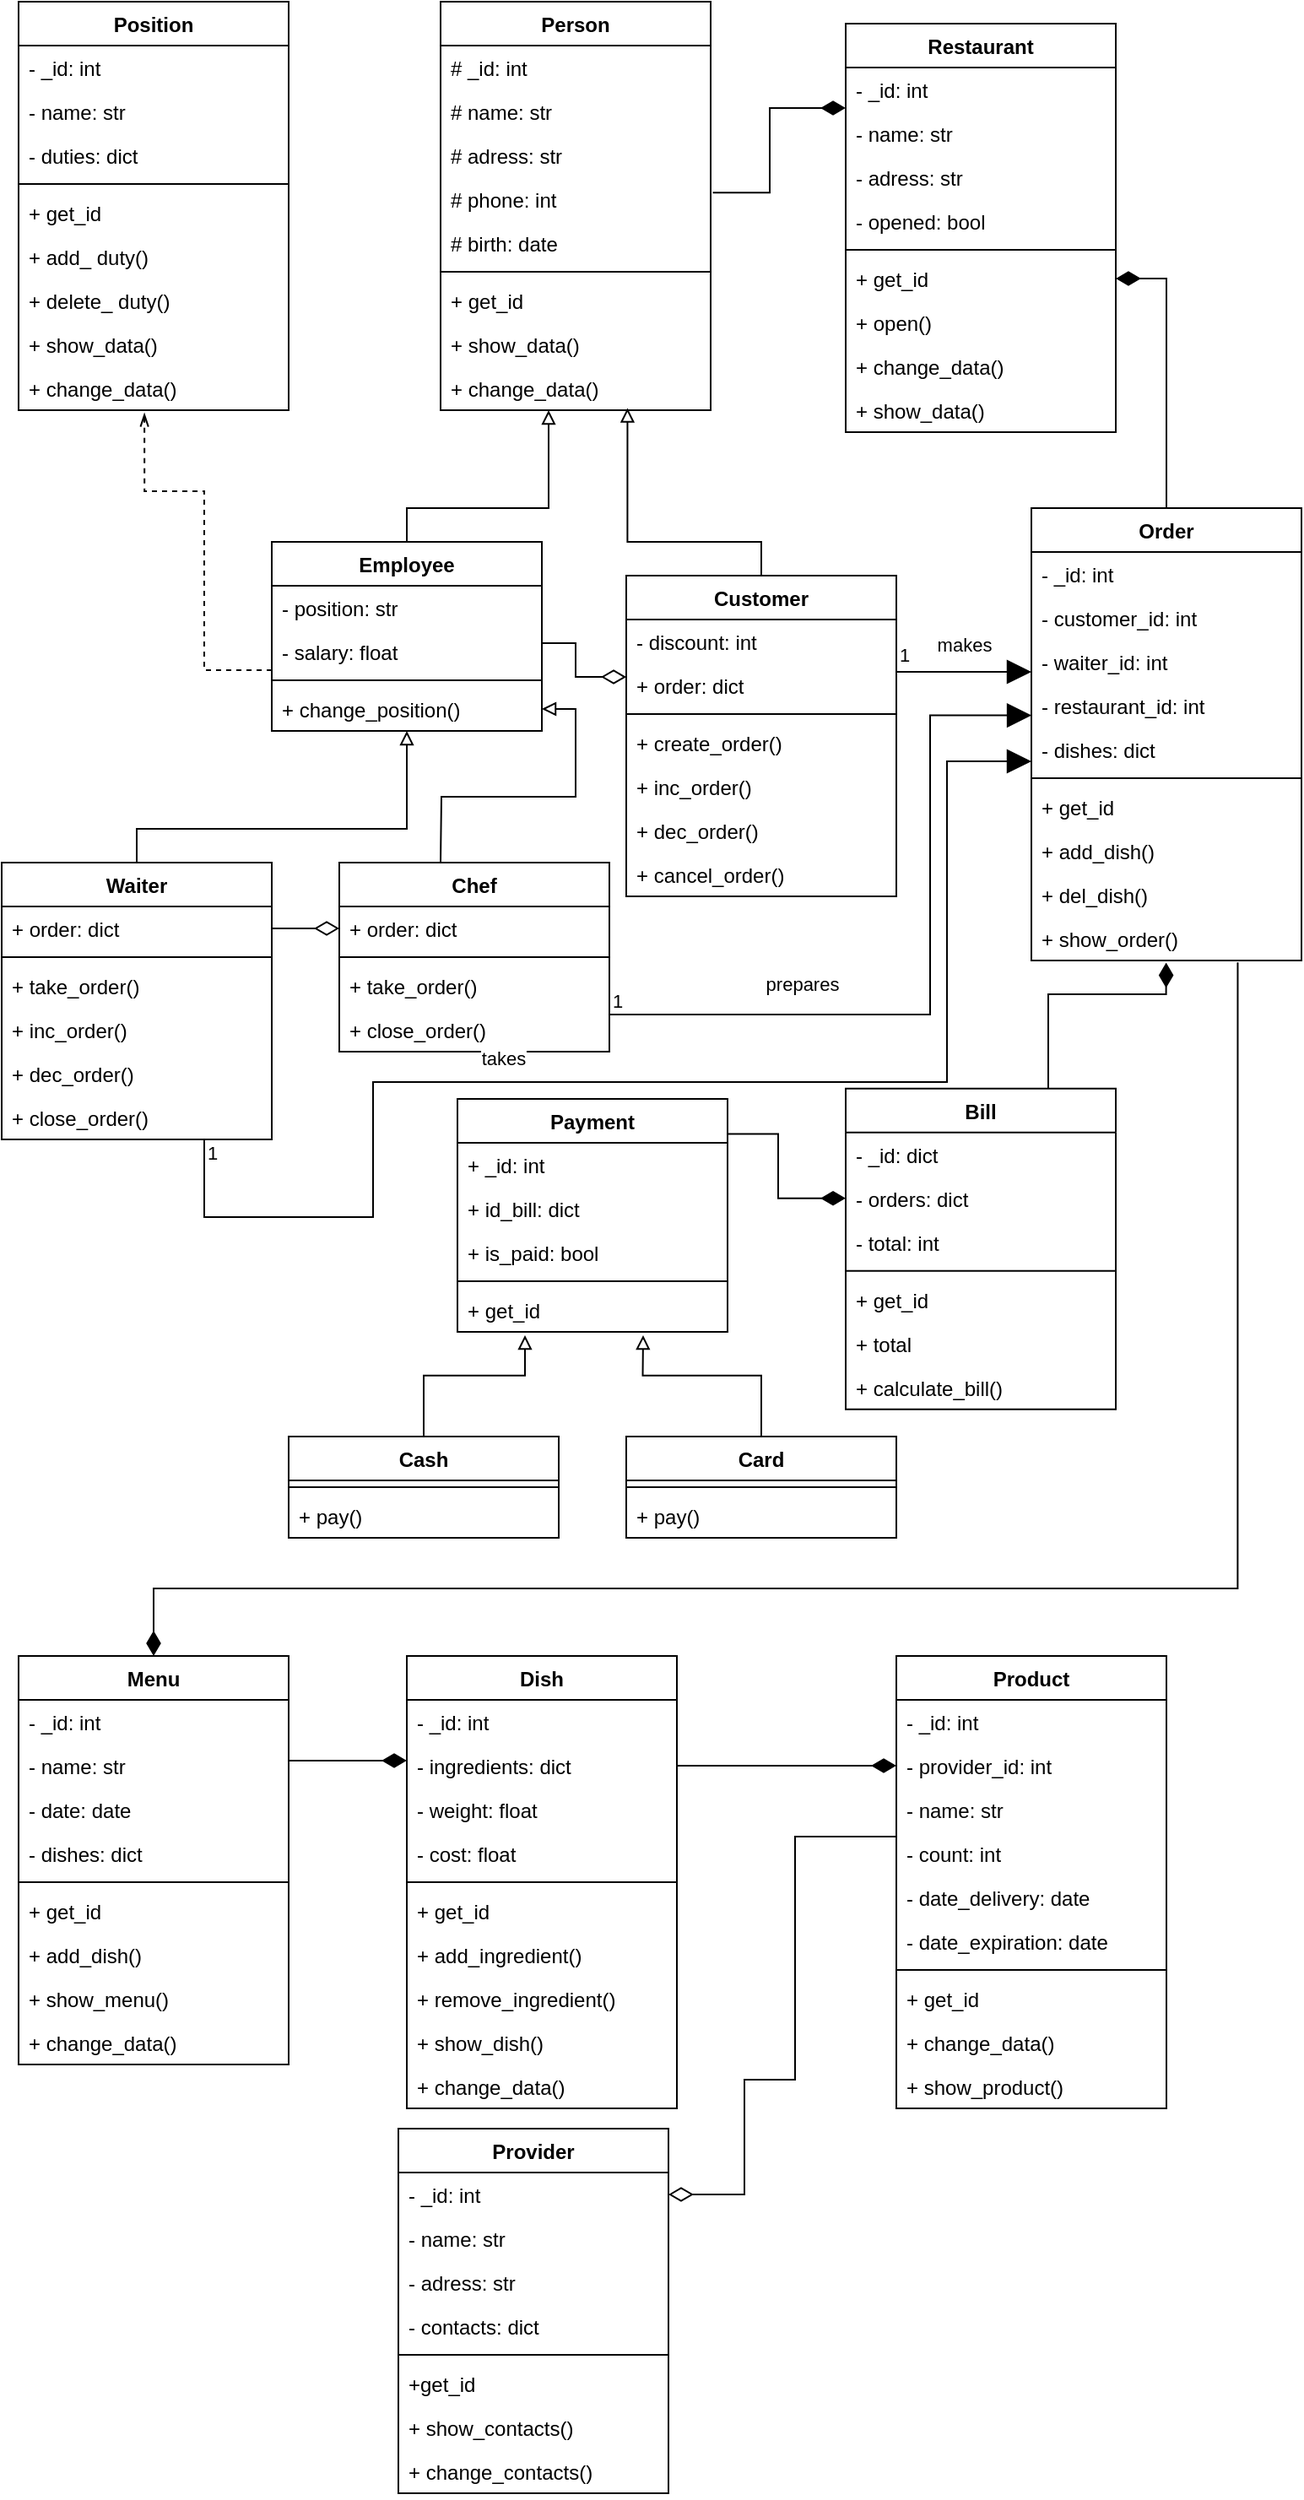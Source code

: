 <mxfile version="17.4.6" type="device" pages="2"><diagram id="21roA0JXLS1HKysa-puh" name="Page-1"><mxGraphModel dx="1318" dy="1843" grid="1" gridSize="10" guides="1" tooltips="1" connect="1" arrows="1" fold="1" page="1" pageScale="1" pageWidth="850" pageHeight="1100" background="#ffffff" math="0" shadow="0"><root><mxCell id="0"/><mxCell id="1" parent="0"/><mxCell id="3Br9k9LpxQdL3Ay3yxNa-1" style="edgeStyle=orthogonalEdgeStyle;rounded=0;orthogonalLoop=1;jettySize=auto;html=1;endArrow=block;endFill=0;" parent="1" source="3_SsRn9vv1ifuqvIMECD-1" target="nabG8yKJTcAto-0e6_cT-1" edge="1"><mxGeometry relative="1" as="geometry"><mxPoint x="350" y="220" as="targetPoint"/><Array as="points"><mxPoint x="270" y="230"/><mxPoint x="354" y="230"/></Array></mxGeometry></mxCell><mxCell id="dwgADDqfBIbPEPupyho7-27" value="" style="edgeStyle=orthogonalEdgeStyle;rounded=0;orthogonalLoop=1;jettySize=auto;html=1;dashed=1;endArrow=openThin;endFill=0;entryX=0.466;entryY=1.066;entryDx=0;entryDy=0;entryPerimeter=0;" parent="1" source="3_SsRn9vv1ifuqvIMECD-1" target="nabG8yKJTcAto-0e6_cT-8" edge="1"><mxGeometry relative="1" as="geometry"><mxPoint x="140" y="240" as="targetPoint"/><Array as="points"><mxPoint x="150" y="326"/><mxPoint x="150" y="220"/><mxPoint x="115" y="220"/></Array></mxGeometry></mxCell><mxCell id="3_SsRn9vv1ifuqvIMECD-1" value="Employee" style="swimlane;fontStyle=1;align=center;verticalAlign=top;childLayout=stackLayout;horizontal=1;startSize=26;horizontalStack=0;resizeParent=1;resizeParentMax=0;resizeLast=0;collapsible=1;marginBottom=0;" parent="1" vertex="1"><mxGeometry x="190" y="250" width="160" height="112" as="geometry"/></mxCell><mxCell id="3_SsRn9vv1ifuqvIMECD-75" value="- position: str&#xa;" style="text;strokeColor=none;fillColor=none;align=left;verticalAlign=top;spacingLeft=4;spacingRight=4;overflow=hidden;rotatable=0;points=[[0,0.5],[1,0.5]];portConstraint=eastwest;" parent="3_SsRn9vv1ifuqvIMECD-1" vertex="1"><mxGeometry y="26" width="160" height="26" as="geometry"/></mxCell><mxCell id="3_SsRn9vv1ifuqvIMECD-8" value="- salary: float&#xa;" style="text;strokeColor=none;fillColor=none;align=left;verticalAlign=top;spacingLeft=4;spacingRight=4;overflow=hidden;rotatable=0;points=[[0,0.5],[1,0.5]];portConstraint=eastwest;" parent="3_SsRn9vv1ifuqvIMECD-1" vertex="1"><mxGeometry y="52" width="160" height="26" as="geometry"/></mxCell><mxCell id="3_SsRn9vv1ifuqvIMECD-3" value="" style="line;strokeWidth=1;fillColor=none;align=left;verticalAlign=middle;spacingTop=-1;spacingLeft=3;spacingRight=3;rotatable=0;labelPosition=right;points=[];portConstraint=eastwest;" parent="3_SsRn9vv1ifuqvIMECD-1" vertex="1"><mxGeometry y="78" width="160" height="8" as="geometry"/></mxCell><mxCell id="3Br9k9LpxQdL3Ay3yxNa-16" value="+ change_position()" style="text;strokeColor=none;fillColor=none;align=left;verticalAlign=top;spacingLeft=4;spacingRight=4;overflow=hidden;rotatable=0;points=[[0,0.5],[1,0.5]];portConstraint=eastwest;" parent="3_SsRn9vv1ifuqvIMECD-1" vertex="1"><mxGeometry y="86" width="160" height="26" as="geometry"/></mxCell><mxCell id="3Br9k9LpxQdL3Ay3yxNa-2" style="edgeStyle=orthogonalEdgeStyle;rounded=0;orthogonalLoop=1;jettySize=auto;html=1;endArrow=block;endFill=0;entryX=0.692;entryY=0.953;entryDx=0;entryDy=0;entryPerimeter=0;" parent="1" source="3_SsRn9vv1ifuqvIMECD-9" target="nabG8yKJTcAto-0e6_cT-1" edge="1"><mxGeometry relative="1" as="geometry"><mxPoint x="400" y="220" as="targetPoint"/><Array as="points"><mxPoint x="480" y="250"/><mxPoint x="401" y="250"/></Array></mxGeometry></mxCell><mxCell id="3_SsRn9vv1ifuqvIMECD-9" value="Customer" style="swimlane;fontStyle=1;align=center;verticalAlign=top;childLayout=stackLayout;horizontal=1;startSize=26;horizontalStack=0;resizeParent=1;resizeParentMax=0;resizeLast=0;collapsible=1;marginBottom=0;" parent="1" vertex="1"><mxGeometry x="400" y="270" width="160" height="190" as="geometry"/></mxCell><mxCell id="3_SsRn9vv1ifuqvIMECD-14" value="- discount: int" style="text;strokeColor=none;fillColor=none;align=left;verticalAlign=top;spacingLeft=4;spacingRight=4;overflow=hidden;rotatable=0;points=[[0,0.5],[1,0.5]];portConstraint=eastwest;" parent="3_SsRn9vv1ifuqvIMECD-9" vertex="1"><mxGeometry y="26" width="160" height="26" as="geometry"/></mxCell><mxCell id="3Br9k9LpxQdL3Ay3yxNa-5" value="+ order: dict" style="text;strokeColor=none;fillColor=none;align=left;verticalAlign=top;spacingLeft=4;spacingRight=4;overflow=hidden;rotatable=0;points=[[0,0.5],[1,0.5]];portConstraint=eastwest;" parent="3_SsRn9vv1ifuqvIMECD-9" vertex="1"><mxGeometry y="52" width="160" height="26" as="geometry"/></mxCell><mxCell id="3_SsRn9vv1ifuqvIMECD-11" value="" style="line;strokeWidth=1;fillColor=none;align=left;verticalAlign=middle;spacingTop=-1;spacingLeft=3;spacingRight=3;rotatable=0;labelPosition=right;points=[];portConstraint=eastwest;" parent="3_SsRn9vv1ifuqvIMECD-9" vertex="1"><mxGeometry y="78" width="160" height="8" as="geometry"/></mxCell><mxCell id="3_SsRn9vv1ifuqvIMECD-12" value="+ create_order()" style="text;strokeColor=none;fillColor=none;align=left;verticalAlign=top;spacingLeft=4;spacingRight=4;overflow=hidden;rotatable=0;points=[[0,0.5],[1,0.5]];portConstraint=eastwest;" parent="3_SsRn9vv1ifuqvIMECD-9" vertex="1"><mxGeometry y="86" width="160" height="26" as="geometry"/></mxCell><mxCell id="dwgADDqfBIbPEPupyho7-42" value="+ inc_order()" style="text;strokeColor=none;fillColor=none;align=left;verticalAlign=top;spacingLeft=4;spacingRight=4;overflow=hidden;rotatable=0;points=[[0,0.5],[1,0.5]];portConstraint=eastwest;" parent="3_SsRn9vv1ifuqvIMECD-9" vertex="1"><mxGeometry y="112" width="160" height="26" as="geometry"/></mxCell><mxCell id="nabG8yKJTcAto-0e6_cT-2" value="+ dec_order()" style="text;strokeColor=none;fillColor=none;align=left;verticalAlign=top;spacingLeft=4;spacingRight=4;overflow=hidden;rotatable=0;points=[[0,0.5],[1,0.5]];portConstraint=eastwest;" vertex="1" parent="3_SsRn9vv1ifuqvIMECD-9"><mxGeometry y="138" width="160" height="26" as="geometry"/></mxCell><mxCell id="dwgADDqfBIbPEPupyho7-43" value="+ cancel_order()" style="text;strokeColor=none;fillColor=none;align=left;verticalAlign=top;spacingLeft=4;spacingRight=4;overflow=hidden;rotatable=0;points=[[0,0.5],[1,0.5]];portConstraint=eastwest;" parent="3_SsRn9vv1ifuqvIMECD-9" vertex="1"><mxGeometry y="164" width="160" height="26" as="geometry"/></mxCell><mxCell id="dwgADDqfBIbPEPupyho7-26" value="" style="edgeStyle=orthogonalEdgeStyle;rounded=0;orthogonalLoop=1;jettySize=auto;html=1;endArrow=diamondThin;endFill=1;endSize=12;startSize=12;" parent="1" source="3_SsRn9vv1ifuqvIMECD-20" target="dwgADDqfBIbPEPupyho7-24" edge="1"><mxGeometry relative="1" as="geometry"/></mxCell><mxCell id="3_SsRn9vv1ifuqvIMECD-20" value="Order" style="swimlane;fontStyle=1;align=center;verticalAlign=top;childLayout=stackLayout;horizontal=1;startSize=26;horizontalStack=0;resizeParent=1;resizeParentMax=0;resizeLast=0;collapsible=1;marginBottom=0;" parent="1" vertex="1"><mxGeometry x="640" y="230" width="160" height="268" as="geometry"/></mxCell><mxCell id="3_SsRn9vv1ifuqvIMECD-21" value="- _id: int" style="text;strokeColor=none;fillColor=none;align=left;verticalAlign=top;spacingLeft=4;spacingRight=4;overflow=hidden;rotatable=0;points=[[0,0.5],[1,0.5]];portConstraint=eastwest;" parent="3_SsRn9vv1ifuqvIMECD-20" vertex="1"><mxGeometry y="26" width="160" height="26" as="geometry"/></mxCell><mxCell id="3_SsRn9vv1ifuqvIMECD-25" value="- customer_id: int" style="text;strokeColor=none;fillColor=none;align=left;verticalAlign=top;spacingLeft=4;spacingRight=4;overflow=hidden;rotatable=0;points=[[0,0.5],[1,0.5]];portConstraint=eastwest;" parent="3_SsRn9vv1ifuqvIMECD-20" vertex="1"><mxGeometry y="52" width="160" height="26" as="geometry"/></mxCell><mxCell id="3Br9k9LpxQdL3Ay3yxNa-14" value="- waiter_id: int" style="text;strokeColor=none;fillColor=none;align=left;verticalAlign=top;spacingLeft=4;spacingRight=4;overflow=hidden;rotatable=0;points=[[0,0.5],[1,0.5]];portConstraint=eastwest;" parent="3_SsRn9vv1ifuqvIMECD-20" vertex="1"><mxGeometry y="78" width="160" height="26" as="geometry"/></mxCell><mxCell id="dwgADDqfBIbPEPupyho7-16" value="- restaurant_id: int" style="text;strokeColor=none;fillColor=none;align=left;verticalAlign=top;spacingLeft=4;spacingRight=4;overflow=hidden;rotatable=0;points=[[0,0.5],[1,0.5]];portConstraint=eastwest;" parent="3_SsRn9vv1ifuqvIMECD-20" vertex="1"><mxGeometry y="104" width="160" height="26" as="geometry"/></mxCell><mxCell id="3_SsRn9vv1ifuqvIMECD-24" value="- dishes: dict" style="text;strokeColor=none;fillColor=none;align=left;verticalAlign=top;spacingLeft=4;spacingRight=4;overflow=hidden;rotatable=0;points=[[0,0.5],[1,0.5]];portConstraint=eastwest;" parent="3_SsRn9vv1ifuqvIMECD-20" vertex="1"><mxGeometry y="130" width="160" height="26" as="geometry"/></mxCell><mxCell id="3_SsRn9vv1ifuqvIMECD-22" value="" style="line;strokeWidth=1;fillColor=none;align=left;verticalAlign=middle;spacingTop=-1;spacingLeft=3;spacingRight=3;rotatable=0;labelPosition=right;points=[];portConstraint=eastwest;" parent="3_SsRn9vv1ifuqvIMECD-20" vertex="1"><mxGeometry y="156" width="160" height="8" as="geometry"/></mxCell><mxCell id="3_SsRn9vv1ifuqvIMECD-27" value="+ get_id" style="text;strokeColor=none;fillColor=none;align=left;verticalAlign=top;spacingLeft=4;spacingRight=4;overflow=hidden;rotatable=0;points=[[0,0.5],[1,0.5]];portConstraint=eastwest;" parent="3_SsRn9vv1ifuqvIMECD-20" vertex="1"><mxGeometry y="164" width="160" height="26" as="geometry"/></mxCell><mxCell id="0YGjkKDF4V2P6LuZlp_L-1" value="+ add_dish()" style="text;strokeColor=none;fillColor=none;align=left;verticalAlign=top;spacingLeft=4;spacingRight=4;overflow=hidden;rotatable=0;points=[[0,0.5],[1,0.5]];portConstraint=eastwest;" parent="3_SsRn9vv1ifuqvIMECD-20" vertex="1"><mxGeometry y="190" width="160" height="26" as="geometry"/></mxCell><mxCell id="dwgADDqfBIbPEPupyho7-44" value="+ del_dish()" style="text;strokeColor=none;fillColor=none;align=left;verticalAlign=top;spacingLeft=4;spacingRight=4;overflow=hidden;rotatable=0;points=[[0,0.5],[1,0.5]];portConstraint=eastwest;" parent="3_SsRn9vv1ifuqvIMECD-20" vertex="1"><mxGeometry y="216" width="160" height="26" as="geometry"/></mxCell><mxCell id="EmTpdgbiLDQ3leqPw1cY-9" value="+ show_order()" style="text;strokeColor=none;fillColor=none;align=left;verticalAlign=top;spacingLeft=4;spacingRight=4;overflow=hidden;rotatable=0;points=[[0,0.5],[1,0.5]];portConstraint=eastwest;" parent="3_SsRn9vv1ifuqvIMECD-20" vertex="1"><mxGeometry y="242" width="160" height="26" as="geometry"/></mxCell><mxCell id="3_SsRn9vv1ifuqvIMECD-28" value="Product" style="swimlane;fontStyle=1;align=center;verticalAlign=top;childLayout=stackLayout;horizontal=1;startSize=26;horizontalStack=0;resizeParent=1;resizeParentMax=0;resizeLast=0;collapsible=1;marginBottom=0;" parent="1" vertex="1"><mxGeometry x="560" y="910" width="160" height="268" as="geometry"/></mxCell><mxCell id="3_SsRn9vv1ifuqvIMECD-29" value="- _id: int" style="text;strokeColor=none;fillColor=none;align=left;verticalAlign=top;spacingLeft=4;spacingRight=4;overflow=hidden;rotatable=0;points=[[0,0.5],[1,0.5]];portConstraint=eastwest;" parent="3_SsRn9vv1ifuqvIMECD-28" vertex="1"><mxGeometry y="26" width="160" height="26" as="geometry"/></mxCell><mxCell id="3_SsRn9vv1ifuqvIMECD-35" value="- provider_id: int" style="text;strokeColor=none;fillColor=none;align=left;verticalAlign=top;spacingLeft=4;spacingRight=4;overflow=hidden;rotatable=0;points=[[0,0.5],[1,0.5]];portConstraint=eastwest;" parent="3_SsRn9vv1ifuqvIMECD-28" vertex="1"><mxGeometry y="52" width="160" height="26" as="geometry"/></mxCell><mxCell id="3_SsRn9vv1ifuqvIMECD-32" value="- name: str" style="text;strokeColor=none;fillColor=none;align=left;verticalAlign=top;spacingLeft=4;spacingRight=4;overflow=hidden;rotatable=0;points=[[0,0.5],[1,0.5]];portConstraint=eastwest;" parent="3_SsRn9vv1ifuqvIMECD-28" vertex="1"><mxGeometry y="78" width="160" height="26" as="geometry"/></mxCell><mxCell id="3_SsRn9vv1ifuqvIMECD-49" value="- count: int" style="text;strokeColor=none;fillColor=none;align=left;verticalAlign=top;spacingLeft=4;spacingRight=4;overflow=hidden;rotatable=0;points=[[0,0.5],[1,0.5]];portConstraint=eastwest;" parent="3_SsRn9vv1ifuqvIMECD-28" vertex="1"><mxGeometry y="104" width="160" height="26" as="geometry"/></mxCell><mxCell id="3_SsRn9vv1ifuqvIMECD-50" value="- date_delivery: date" style="text;strokeColor=none;fillColor=none;align=left;verticalAlign=top;spacingLeft=4;spacingRight=4;overflow=hidden;rotatable=0;points=[[0,0.5],[1,0.5]];portConstraint=eastwest;" parent="3_SsRn9vv1ifuqvIMECD-28" vertex="1"><mxGeometry y="130" width="160" height="26" as="geometry"/></mxCell><mxCell id="3_SsRn9vv1ifuqvIMECD-33" value="- date_expiration: date" style="text;strokeColor=none;fillColor=none;align=left;verticalAlign=top;spacingLeft=4;spacingRight=4;overflow=hidden;rotatable=0;points=[[0,0.5],[1,0.5]];portConstraint=eastwest;" parent="3_SsRn9vv1ifuqvIMECD-28" vertex="1"><mxGeometry y="156" width="160" height="26" as="geometry"/></mxCell><mxCell id="3_SsRn9vv1ifuqvIMECD-30" value="" style="line;strokeWidth=1;fillColor=none;align=left;verticalAlign=middle;spacingTop=-1;spacingLeft=3;spacingRight=3;rotatable=0;labelPosition=right;points=[];portConstraint=eastwest;" parent="3_SsRn9vv1ifuqvIMECD-28" vertex="1"><mxGeometry y="182" width="160" height="8" as="geometry"/></mxCell><mxCell id="3_SsRn9vv1ifuqvIMECD-31" value="+ get_id" style="text;strokeColor=none;fillColor=none;align=left;verticalAlign=top;spacingLeft=4;spacingRight=4;overflow=hidden;rotatable=0;points=[[0,0.5],[1,0.5]];portConstraint=eastwest;" parent="3_SsRn9vv1ifuqvIMECD-28" vertex="1"><mxGeometry y="190" width="160" height="26" as="geometry"/></mxCell><mxCell id="EmTpdgbiLDQ3leqPw1cY-8" value="+ change_data()" style="text;strokeColor=none;fillColor=none;align=left;verticalAlign=top;spacingLeft=4;spacingRight=4;overflow=hidden;rotatable=0;points=[[0,0.5],[1,0.5]];portConstraint=eastwest;" parent="3_SsRn9vv1ifuqvIMECD-28" vertex="1"><mxGeometry y="216" width="160" height="26" as="geometry"/></mxCell><mxCell id="nabG8yKJTcAto-0e6_cT-20" value="+ show_product()" style="text;strokeColor=none;fillColor=none;align=left;verticalAlign=top;spacingLeft=4;spacingRight=4;overflow=hidden;rotatable=0;points=[[0,0.5],[1,0.5]];portConstraint=eastwest;" vertex="1" parent="3_SsRn9vv1ifuqvIMECD-28"><mxGeometry y="242" width="160" height="26" as="geometry"/></mxCell><mxCell id="3_SsRn9vv1ifuqvIMECD-36" value="Provider" style="swimlane;fontStyle=1;align=center;verticalAlign=top;childLayout=stackLayout;horizontal=1;startSize=26;horizontalStack=0;resizeParent=1;resizeParentMax=0;resizeLast=0;collapsible=1;marginBottom=0;" parent="1" vertex="1"><mxGeometry x="265" y="1190" width="160" height="216" as="geometry"/></mxCell><mxCell id="3_SsRn9vv1ifuqvIMECD-37" value="- _id: int" style="text;strokeColor=none;fillColor=none;align=left;verticalAlign=top;spacingLeft=4;spacingRight=4;overflow=hidden;rotatable=0;points=[[0,0.5],[1,0.5]];portConstraint=eastwest;" parent="3_SsRn9vv1ifuqvIMECD-36" vertex="1"><mxGeometry y="26" width="160" height="26" as="geometry"/></mxCell><mxCell id="3_SsRn9vv1ifuqvIMECD-40" value="- name: str" style="text;strokeColor=none;fillColor=none;align=left;verticalAlign=top;spacingLeft=4;spacingRight=4;overflow=hidden;rotatable=0;points=[[0,0.5],[1,0.5]];portConstraint=eastwest;" parent="3_SsRn9vv1ifuqvIMECD-36" vertex="1"><mxGeometry y="52" width="160" height="26" as="geometry"/></mxCell><mxCell id="3_SsRn9vv1ifuqvIMECD-41" value="- adress: str" style="text;strokeColor=none;fillColor=none;align=left;verticalAlign=top;spacingLeft=4;spacingRight=4;overflow=hidden;rotatable=0;points=[[0,0.5],[1,0.5]];portConstraint=eastwest;" parent="3_SsRn9vv1ifuqvIMECD-36" vertex="1"><mxGeometry y="78" width="160" height="26" as="geometry"/></mxCell><mxCell id="3_SsRn9vv1ifuqvIMECD-42" value="- contacts: dict" style="text;strokeColor=none;fillColor=none;align=left;verticalAlign=top;spacingLeft=4;spacingRight=4;overflow=hidden;rotatable=0;points=[[0,0.5],[1,0.5]];portConstraint=eastwest;" parent="3_SsRn9vv1ifuqvIMECD-36" vertex="1"><mxGeometry y="104" width="160" height="26" as="geometry"/></mxCell><mxCell id="3_SsRn9vv1ifuqvIMECD-38" value="" style="line;strokeWidth=1;fillColor=none;align=left;verticalAlign=middle;spacingTop=-1;spacingLeft=3;spacingRight=3;rotatable=0;labelPosition=right;points=[];portConstraint=eastwest;" parent="3_SsRn9vv1ifuqvIMECD-36" vertex="1"><mxGeometry y="130" width="160" height="8" as="geometry"/></mxCell><mxCell id="3_SsRn9vv1ifuqvIMECD-39" value="+get_id" style="text;strokeColor=none;fillColor=none;align=left;verticalAlign=top;spacingLeft=4;spacingRight=4;overflow=hidden;rotatable=0;points=[[0,0.5],[1,0.5]];portConstraint=eastwest;" parent="3_SsRn9vv1ifuqvIMECD-36" vertex="1"><mxGeometry y="138" width="160" height="26" as="geometry"/></mxCell><mxCell id="EmTpdgbiLDQ3leqPw1cY-4" value="+ show_contacts()" style="text;strokeColor=none;fillColor=none;align=left;verticalAlign=top;spacingLeft=4;spacingRight=4;overflow=hidden;rotatable=0;points=[[0,0.5],[1,0.5]];portConstraint=eastwest;" parent="3_SsRn9vv1ifuqvIMECD-36" vertex="1"><mxGeometry y="164" width="160" height="26" as="geometry"/></mxCell><mxCell id="nabG8yKJTcAto-0e6_cT-21" value="+ change_contacts()" style="text;strokeColor=none;fillColor=none;align=left;verticalAlign=top;spacingLeft=4;spacingRight=4;overflow=hidden;rotatable=0;points=[[0,0.5],[1,0.5]];portConstraint=eastwest;" vertex="1" parent="3_SsRn9vv1ifuqvIMECD-36"><mxGeometry y="190" width="160" height="26" as="geometry"/></mxCell><mxCell id="dwgADDqfBIbPEPupyho7-6" style="edgeStyle=orthogonalEdgeStyle;rounded=0;orthogonalLoop=1;jettySize=auto;html=1;endArrow=none;endFill=0;exitX=1;exitY=0.5;exitDx=0;exitDy=0;startArrow=diamondThin;startFill=0;startSize=12;" parent="1" source="3_SsRn9vv1ifuqvIMECD-37" edge="1"><mxGeometry relative="1" as="geometry"><mxPoint x="560" y="1017" as="targetPoint"/><Array as="points"><mxPoint x="470" y="1229"/><mxPoint x="470" y="1161"/><mxPoint x="500" y="1161"/><mxPoint x="500" y="1017"/></Array></mxGeometry></mxCell><mxCell id="3_SsRn9vv1ifuqvIMECD-43" value="Dish" style="swimlane;fontStyle=1;align=center;verticalAlign=top;childLayout=stackLayout;horizontal=1;startSize=26;horizontalStack=0;resizeParent=1;resizeParentMax=0;resizeLast=0;collapsible=1;marginBottom=0;" parent="1" vertex="1"><mxGeometry x="270" y="910" width="160" height="268" as="geometry"/></mxCell><mxCell id="3_SsRn9vv1ifuqvIMECD-44" value="- _id: int" style="text;strokeColor=none;fillColor=none;align=left;verticalAlign=top;spacingLeft=4;spacingRight=4;overflow=hidden;rotatable=0;points=[[0,0.5],[1,0.5]];portConstraint=eastwest;" parent="3_SsRn9vv1ifuqvIMECD-43" vertex="1"><mxGeometry y="26" width="160" height="26" as="geometry"/></mxCell><mxCell id="3_SsRn9vv1ifuqvIMECD-52" value="- ingredients: dict" style="text;strokeColor=none;fillColor=none;align=left;verticalAlign=top;spacingLeft=4;spacingRight=4;overflow=hidden;rotatable=0;points=[[0,0.5],[1,0.5]];portConstraint=eastwest;" parent="3_SsRn9vv1ifuqvIMECD-43" vertex="1"><mxGeometry y="52" width="160" height="26" as="geometry"/></mxCell><mxCell id="_E2qz5aRbdSj6uq8Vl8w-4" value="- weight: float" style="text;strokeColor=none;fillColor=none;align=left;verticalAlign=top;spacingLeft=4;spacingRight=4;overflow=hidden;rotatable=0;points=[[0,0.5],[1,0.5]];portConstraint=eastwest;" parent="3_SsRn9vv1ifuqvIMECD-43" vertex="1"><mxGeometry y="78" width="160" height="26" as="geometry"/></mxCell><mxCell id="3_SsRn9vv1ifuqvIMECD-53" value="- cost: float" style="text;strokeColor=none;fillColor=none;align=left;verticalAlign=top;spacingLeft=4;spacingRight=4;overflow=hidden;rotatable=0;points=[[0,0.5],[1,0.5]];portConstraint=eastwest;" parent="3_SsRn9vv1ifuqvIMECD-43" vertex="1"><mxGeometry y="104" width="160" height="26" as="geometry"/></mxCell><mxCell id="3_SsRn9vv1ifuqvIMECD-45" value="" style="line;strokeWidth=1;fillColor=none;align=left;verticalAlign=middle;spacingTop=-1;spacingLeft=3;spacingRight=3;rotatable=0;labelPosition=right;points=[];portConstraint=eastwest;" parent="3_SsRn9vv1ifuqvIMECD-43" vertex="1"><mxGeometry y="130" width="160" height="8" as="geometry"/></mxCell><mxCell id="3_SsRn9vv1ifuqvIMECD-46" value="+ get_id" style="text;strokeColor=none;fillColor=none;align=left;verticalAlign=top;spacingLeft=4;spacingRight=4;overflow=hidden;rotatable=0;points=[[0,0.5],[1,0.5]];portConstraint=eastwest;" parent="3_SsRn9vv1ifuqvIMECD-43" vertex="1"><mxGeometry y="138" width="160" height="26" as="geometry"/></mxCell><mxCell id="EmTpdgbiLDQ3leqPw1cY-2" value="+ add_ingredient()" style="text;strokeColor=none;fillColor=none;align=left;verticalAlign=top;spacingLeft=4;spacingRight=4;overflow=hidden;rotatable=0;points=[[0,0.5],[1,0.5]];portConstraint=eastwest;" parent="3_SsRn9vv1ifuqvIMECD-43" vertex="1"><mxGeometry y="164" width="160" height="26" as="geometry"/></mxCell><mxCell id="nabG8yKJTcAto-0e6_cT-17" value="+ remove_ingredient()" style="text;strokeColor=none;fillColor=none;align=left;verticalAlign=top;spacingLeft=4;spacingRight=4;overflow=hidden;rotatable=0;points=[[0,0.5],[1,0.5]];portConstraint=eastwest;" vertex="1" parent="3_SsRn9vv1ifuqvIMECD-43"><mxGeometry y="190" width="160" height="26" as="geometry"/></mxCell><mxCell id="nabG8yKJTcAto-0e6_cT-18" value="+ show_dish()" style="text;strokeColor=none;fillColor=none;align=left;verticalAlign=top;spacingLeft=4;spacingRight=4;overflow=hidden;rotatable=0;points=[[0,0.5],[1,0.5]];portConstraint=eastwest;" vertex="1" parent="3_SsRn9vv1ifuqvIMECD-43"><mxGeometry y="216" width="160" height="26" as="geometry"/></mxCell><mxCell id="nabG8yKJTcAto-0e6_cT-19" value="+ change_data()" style="text;strokeColor=none;fillColor=none;align=left;verticalAlign=top;spacingLeft=4;spacingRight=4;overflow=hidden;rotatable=0;points=[[0,0.5],[1,0.5]];portConstraint=eastwest;" vertex="1" parent="3_SsRn9vv1ifuqvIMECD-43"><mxGeometry y="242" width="160" height="26" as="geometry"/></mxCell><mxCell id="3_SsRn9vv1ifuqvIMECD-54" value="Menu" style="swimlane;fontStyle=1;align=center;verticalAlign=top;childLayout=stackLayout;horizontal=1;startSize=26;horizontalStack=0;resizeParent=1;resizeParentMax=0;resizeLast=0;collapsible=1;marginBottom=0;" parent="1" vertex="1"><mxGeometry x="40" y="910" width="160" height="242" as="geometry"/></mxCell><mxCell id="3_SsRn9vv1ifuqvIMECD-55" value="- _id: int" style="text;strokeColor=none;fillColor=none;align=left;verticalAlign=top;spacingLeft=4;spacingRight=4;overflow=hidden;rotatable=0;points=[[0,0.5],[1,0.5]];portConstraint=eastwest;" parent="3_SsRn9vv1ifuqvIMECD-54" vertex="1"><mxGeometry y="26" width="160" height="26" as="geometry"/></mxCell><mxCell id="nabG8yKJTcAto-0e6_cT-14" value="- name: str" style="text;strokeColor=none;fillColor=none;align=left;verticalAlign=top;spacingLeft=4;spacingRight=4;overflow=hidden;rotatable=0;points=[[0,0.5],[1,0.5]];portConstraint=eastwest;" vertex="1" parent="3_SsRn9vv1ifuqvIMECD-54"><mxGeometry y="52" width="160" height="26" as="geometry"/></mxCell><mxCell id="3_SsRn9vv1ifuqvIMECD-58" value="- date: date" style="text;strokeColor=none;fillColor=none;align=left;verticalAlign=top;spacingLeft=4;spacingRight=4;overflow=hidden;rotatable=0;points=[[0,0.5],[1,0.5]];portConstraint=eastwest;" parent="3_SsRn9vv1ifuqvIMECD-54" vertex="1"><mxGeometry y="78" width="160" height="26" as="geometry"/></mxCell><mxCell id="3_SsRn9vv1ifuqvIMECD-59" value="- dishes: dict" style="text;strokeColor=none;fillColor=none;align=left;verticalAlign=top;spacingLeft=4;spacingRight=4;overflow=hidden;rotatable=0;points=[[0,0.5],[1,0.5]];portConstraint=eastwest;" parent="3_SsRn9vv1ifuqvIMECD-54" vertex="1"><mxGeometry y="104" width="160" height="26" as="geometry"/></mxCell><mxCell id="3_SsRn9vv1ifuqvIMECD-56" value="" style="line;strokeWidth=1;fillColor=none;align=left;verticalAlign=middle;spacingTop=-1;spacingLeft=3;spacingRight=3;rotatable=0;labelPosition=right;points=[];portConstraint=eastwest;" parent="3_SsRn9vv1ifuqvIMECD-54" vertex="1"><mxGeometry y="130" width="160" height="8" as="geometry"/></mxCell><mxCell id="3_SsRn9vv1ifuqvIMECD-57" value="+ get_id" style="text;strokeColor=none;fillColor=none;align=left;verticalAlign=top;spacingLeft=4;spacingRight=4;overflow=hidden;rotatable=0;points=[[0,0.5],[1,0.5]];portConstraint=eastwest;" parent="3_SsRn9vv1ifuqvIMECD-54" vertex="1"><mxGeometry y="138" width="160" height="26" as="geometry"/></mxCell><mxCell id="nabG8yKJTcAto-0e6_cT-16" value="+ add_dish()" style="text;strokeColor=none;fillColor=none;align=left;verticalAlign=top;spacingLeft=4;spacingRight=4;overflow=hidden;rotatable=0;points=[[0,0.5],[1,0.5]];portConstraint=eastwest;" vertex="1" parent="3_SsRn9vv1ifuqvIMECD-54"><mxGeometry y="164" width="160" height="26" as="geometry"/></mxCell><mxCell id="EmTpdgbiLDQ3leqPw1cY-3" value="+ show_menu()" style="text;strokeColor=none;fillColor=none;align=left;verticalAlign=top;spacingLeft=4;spacingRight=4;overflow=hidden;rotatable=0;points=[[0,0.5],[1,0.5]];portConstraint=eastwest;" parent="3_SsRn9vv1ifuqvIMECD-54" vertex="1"><mxGeometry y="190" width="160" height="26" as="geometry"/></mxCell><mxCell id="nabG8yKJTcAto-0e6_cT-15" value="+ change_data()" style="text;strokeColor=none;fillColor=none;align=left;verticalAlign=top;spacingLeft=4;spacingRight=4;overflow=hidden;rotatable=0;points=[[0,0.5],[1,0.5]];portConstraint=eastwest;" vertex="1" parent="3_SsRn9vv1ifuqvIMECD-54"><mxGeometry y="216" width="160" height="26" as="geometry"/></mxCell><mxCell id="3_SsRn9vv1ifuqvIMECD-60" value="Position" style="swimlane;fontStyle=1;align=center;verticalAlign=top;childLayout=stackLayout;horizontal=1;startSize=26;horizontalStack=0;resizeParent=1;resizeParentMax=0;resizeLast=0;collapsible=1;marginBottom=0;" parent="1" vertex="1"><mxGeometry x="40" y="-70" width="160" height="242" as="geometry"/></mxCell><mxCell id="3_SsRn9vv1ifuqvIMECD-61" value="- _id: int" style="text;strokeColor=none;fillColor=none;align=left;verticalAlign=top;spacingLeft=4;spacingRight=4;overflow=hidden;rotatable=0;points=[[0,0.5],[1,0.5]];portConstraint=eastwest;" parent="3_SsRn9vv1ifuqvIMECD-60" vertex="1"><mxGeometry y="26" width="160" height="26" as="geometry"/></mxCell><mxCell id="3_SsRn9vv1ifuqvIMECD-65" value="- name: str" style="text;strokeColor=none;fillColor=none;align=left;verticalAlign=top;spacingLeft=4;spacingRight=4;overflow=hidden;rotatable=0;points=[[0,0.5],[1,0.5]];portConstraint=eastwest;" parent="3_SsRn9vv1ifuqvIMECD-60" vertex="1"><mxGeometry y="52" width="160" height="26" as="geometry"/></mxCell><mxCell id="3_SsRn9vv1ifuqvIMECD-64" value="- duties: dict" style="text;strokeColor=none;fillColor=none;align=left;verticalAlign=top;spacingLeft=4;spacingRight=4;overflow=hidden;rotatable=0;points=[[0,0.5],[1,0.5]];portConstraint=eastwest;" parent="3_SsRn9vv1ifuqvIMECD-60" vertex="1"><mxGeometry y="78" width="160" height="26" as="geometry"/></mxCell><mxCell id="3_SsRn9vv1ifuqvIMECD-62" value="" style="line;strokeWidth=1;fillColor=none;align=left;verticalAlign=middle;spacingTop=-1;spacingLeft=3;spacingRight=3;rotatable=0;labelPosition=right;points=[];portConstraint=eastwest;" parent="3_SsRn9vv1ifuqvIMECD-60" vertex="1"><mxGeometry y="104" width="160" height="8" as="geometry"/></mxCell><mxCell id="3_SsRn9vv1ifuqvIMECD-63" value="+ get_id&#xa;" style="text;strokeColor=none;fillColor=none;align=left;verticalAlign=top;spacingLeft=4;spacingRight=4;overflow=hidden;rotatable=0;points=[[0,0.5],[1,0.5]];portConstraint=eastwest;" parent="3_SsRn9vv1ifuqvIMECD-60" vertex="1"><mxGeometry y="112" width="160" height="26" as="geometry"/></mxCell><mxCell id="nabG8yKJTcAto-0e6_cT-6" value="+ add_ duty()" style="text;strokeColor=none;fillColor=none;align=left;verticalAlign=top;spacingLeft=4;spacingRight=4;overflow=hidden;rotatable=0;points=[[0,0.5],[1,0.5]];portConstraint=eastwest;" vertex="1" parent="3_SsRn9vv1ifuqvIMECD-60"><mxGeometry y="138" width="160" height="26" as="geometry"/></mxCell><mxCell id="3Br9k9LpxQdL3Ay3yxNa-15" value="+ delete_ duty()" style="text;strokeColor=none;fillColor=none;align=left;verticalAlign=top;spacingLeft=4;spacingRight=4;overflow=hidden;rotatable=0;points=[[0,0.5],[1,0.5]];portConstraint=eastwest;" parent="3_SsRn9vv1ifuqvIMECD-60" vertex="1"><mxGeometry y="164" width="160" height="26" as="geometry"/></mxCell><mxCell id="nabG8yKJTcAto-0e6_cT-7" value="+ show_data()" style="text;strokeColor=none;fillColor=none;align=left;verticalAlign=top;spacingLeft=4;spacingRight=4;overflow=hidden;rotatable=0;points=[[0,0.5],[1,0.5]];portConstraint=eastwest;" vertex="1" parent="3_SsRn9vv1ifuqvIMECD-60"><mxGeometry y="190" width="160" height="26" as="geometry"/></mxCell><mxCell id="nabG8yKJTcAto-0e6_cT-8" value="+ change_data()" style="text;strokeColor=none;fillColor=none;align=left;verticalAlign=top;spacingLeft=4;spacingRight=4;overflow=hidden;rotatable=0;points=[[0,0.5],[1,0.5]];portConstraint=eastwest;" vertex="1" parent="3_SsRn9vv1ifuqvIMECD-60"><mxGeometry y="216" width="160" height="26" as="geometry"/></mxCell><mxCell id="3_SsRn9vv1ifuqvIMECD-66" value="Person" style="swimlane;fontStyle=1;align=center;verticalAlign=top;childLayout=stackLayout;horizontal=1;startSize=26;horizontalStack=0;resizeParent=1;resizeParentMax=0;resizeLast=0;collapsible=1;marginBottom=0;" parent="1" vertex="1"><mxGeometry x="290" y="-70" width="160" height="242" as="geometry"/></mxCell><mxCell id="3_SsRn9vv1ifuqvIMECD-67" value="# _id: int&#xa;" style="text;strokeColor=none;fillColor=none;align=left;verticalAlign=top;spacingLeft=4;spacingRight=4;overflow=hidden;rotatable=0;points=[[0,0.5],[1,0.5]];portConstraint=eastwest;" parent="3_SsRn9vv1ifuqvIMECD-66" vertex="1"><mxGeometry y="26" width="160" height="26" as="geometry"/></mxCell><mxCell id="3_SsRn9vv1ifuqvIMECD-70" value="# name: str&#xa;" style="text;strokeColor=none;fillColor=none;align=left;verticalAlign=top;spacingLeft=4;spacingRight=4;overflow=hidden;rotatable=0;points=[[0,0.5],[1,0.5]];portConstraint=eastwest;" parent="3_SsRn9vv1ifuqvIMECD-66" vertex="1"><mxGeometry y="52" width="160" height="26" as="geometry"/></mxCell><mxCell id="3_SsRn9vv1ifuqvIMECD-71" value="# adress: str&#xa;" style="text;strokeColor=none;fillColor=none;align=left;verticalAlign=top;spacingLeft=4;spacingRight=4;overflow=hidden;rotatable=0;points=[[0,0.5],[1,0.5]];portConstraint=eastwest;" parent="3_SsRn9vv1ifuqvIMECD-66" vertex="1"><mxGeometry y="78" width="160" height="26" as="geometry"/></mxCell><mxCell id="3_SsRn9vv1ifuqvIMECD-72" value="# phone: int&#xa;" style="text;strokeColor=none;fillColor=none;align=left;verticalAlign=top;spacingLeft=4;spacingRight=4;overflow=hidden;rotatable=0;points=[[0,0.5],[1,0.5]];portConstraint=eastwest;" parent="3_SsRn9vv1ifuqvIMECD-66" vertex="1"><mxGeometry y="104" width="160" height="26" as="geometry"/></mxCell><mxCell id="3_SsRn9vv1ifuqvIMECD-73" value="# birth: date" style="text;strokeColor=none;fillColor=none;align=left;verticalAlign=top;spacingLeft=4;spacingRight=4;overflow=hidden;rotatable=0;points=[[0,0.5],[1,0.5]];portConstraint=eastwest;" parent="3_SsRn9vv1ifuqvIMECD-66" vertex="1"><mxGeometry y="130" width="160" height="26" as="geometry"/></mxCell><mxCell id="3_SsRn9vv1ifuqvIMECD-68" value="" style="line;strokeWidth=1;fillColor=none;align=left;verticalAlign=middle;spacingTop=-1;spacingLeft=3;spacingRight=3;rotatable=0;labelPosition=right;points=[];portConstraint=eastwest;" parent="3_SsRn9vv1ifuqvIMECD-66" vertex="1"><mxGeometry y="156" width="160" height="8" as="geometry"/></mxCell><mxCell id="3_SsRn9vv1ifuqvIMECD-69" value="+ get_id" style="text;strokeColor=none;fillColor=none;align=left;verticalAlign=top;spacingLeft=4;spacingRight=4;overflow=hidden;rotatable=0;points=[[0,0.5],[1,0.5]];portConstraint=eastwest;" parent="3_SsRn9vv1ifuqvIMECD-66" vertex="1"><mxGeometry y="164" width="160" height="26" as="geometry"/></mxCell><mxCell id="0YGjkKDF4V2P6LuZlp_L-2" value="+ show_data()" style="text;strokeColor=none;fillColor=none;align=left;verticalAlign=top;spacingLeft=4;spacingRight=4;overflow=hidden;rotatable=0;points=[[0,0.5],[1,0.5]];portConstraint=eastwest;" parent="3_SsRn9vv1ifuqvIMECD-66" vertex="1"><mxGeometry y="190" width="160" height="26" as="geometry"/></mxCell><mxCell id="nabG8yKJTcAto-0e6_cT-1" value="+ change_data()" style="text;strokeColor=none;fillColor=none;align=left;verticalAlign=top;spacingLeft=4;spacingRight=4;overflow=hidden;rotatable=0;points=[[0,0.5],[1,0.5]];portConstraint=eastwest;" vertex="1" parent="3_SsRn9vv1ifuqvIMECD-66"><mxGeometry y="216" width="160" height="26" as="geometry"/></mxCell><mxCell id="3Br9k9LpxQdL3Ay3yxNa-13" value="" style="edgeStyle=orthogonalEdgeStyle;rounded=0;orthogonalLoop=1;jettySize=auto;html=1;endArrow=block;endFill=0;exitX=0.5;exitY=0;exitDx=0;exitDy=0;entryX=0.5;entryY=1;entryDx=0;entryDy=0;" parent="1" source="3Br9k9LpxQdL3Ay3yxNa-6" edge="1" target="3_SsRn9vv1ifuqvIMECD-1"><mxGeometry relative="1" as="geometry"><mxPoint x="250" y="460" as="sourcePoint"/><mxPoint x="270" y="390" as="targetPoint"/><Array as="points"><mxPoint x="110" y="420"/><mxPoint x="270" y="420"/></Array></mxGeometry></mxCell><mxCell id="3Br9k9LpxQdL3Ay3yxNa-6" value="Waiter" style="swimlane;fontStyle=1;align=center;verticalAlign=top;childLayout=stackLayout;horizontal=1;startSize=26;horizontalStack=0;resizeParent=1;resizeParentMax=0;resizeLast=0;collapsible=1;marginBottom=0;" parent="1" vertex="1"><mxGeometry x="30" y="440" width="160" height="164" as="geometry"/></mxCell><mxCell id="3Br9k9LpxQdL3Ay3yxNa-7" value="+ order: dict&#xa;" style="text;strokeColor=none;fillColor=none;align=left;verticalAlign=top;spacingLeft=4;spacingRight=4;overflow=hidden;rotatable=0;points=[[0,0.5],[1,0.5]];portConstraint=eastwest;" parent="3Br9k9LpxQdL3Ay3yxNa-6" vertex="1"><mxGeometry y="26" width="160" height="26" as="geometry"/></mxCell><mxCell id="3Br9k9LpxQdL3Ay3yxNa-9" value="" style="line;strokeWidth=1;fillColor=none;align=left;verticalAlign=middle;spacingTop=-1;spacingLeft=3;spacingRight=3;rotatable=0;labelPosition=right;points=[];portConstraint=eastwest;" parent="3Br9k9LpxQdL3Ay3yxNa-6" vertex="1"><mxGeometry y="52" width="160" height="8" as="geometry"/></mxCell><mxCell id="3Br9k9LpxQdL3Ay3yxNa-10" value="+ take_order()&#xa;&#xa;" style="text;strokeColor=none;fillColor=none;align=left;verticalAlign=top;spacingLeft=4;spacingRight=4;overflow=hidden;rotatable=0;points=[[0,0.5],[1,0.5]];portConstraint=eastwest;" parent="3Br9k9LpxQdL3Ay3yxNa-6" vertex="1"><mxGeometry y="60" width="160" height="26" as="geometry"/></mxCell><mxCell id="nabG8yKJTcAto-0e6_cT-3" value="+ inc_order()&#xa;&#xa;" style="text;strokeColor=none;fillColor=none;align=left;verticalAlign=top;spacingLeft=4;spacingRight=4;overflow=hidden;rotatable=0;points=[[0,0.5],[1,0.5]];portConstraint=eastwest;" vertex="1" parent="3Br9k9LpxQdL3Ay3yxNa-6"><mxGeometry y="86" width="160" height="26" as="geometry"/></mxCell><mxCell id="nabG8yKJTcAto-0e6_cT-4" value="+ dec_order()&#xa;&#xa;" style="text;strokeColor=none;fillColor=none;align=left;verticalAlign=top;spacingLeft=4;spacingRight=4;overflow=hidden;rotatable=0;points=[[0,0.5],[1,0.5]];portConstraint=eastwest;" vertex="1" parent="3Br9k9LpxQdL3Ay3yxNa-6"><mxGeometry y="112" width="160" height="26" as="geometry"/></mxCell><mxCell id="3Br9k9LpxQdL3Ay3yxNa-11" value="+ close_order()&#xa;&#xa;" style="text;strokeColor=none;fillColor=none;align=left;verticalAlign=top;spacingLeft=4;spacingRight=4;overflow=hidden;rotatable=0;points=[[0,0.5],[1,0.5]];portConstraint=eastwest;" parent="3Br9k9LpxQdL3Ay3yxNa-6" vertex="1"><mxGeometry y="138" width="160" height="26" as="geometry"/></mxCell><mxCell id="dwgADDqfBIbPEPupyho7-17" value="Restaurant" style="swimlane;fontStyle=1;align=center;verticalAlign=top;childLayout=stackLayout;horizontal=1;startSize=26;horizontalStack=0;resizeParent=1;resizeParentMax=0;resizeLast=0;collapsible=1;marginBottom=0;" parent="1" vertex="1"><mxGeometry x="530" y="-57" width="160" height="242" as="geometry"/></mxCell><mxCell id="dwgADDqfBIbPEPupyho7-18" value="- _id: int&#xa;" style="text;strokeColor=none;fillColor=none;align=left;verticalAlign=top;spacingLeft=4;spacingRight=4;overflow=hidden;rotatable=0;points=[[0,0.5],[1,0.5]];portConstraint=eastwest;" parent="dwgADDqfBIbPEPupyho7-17" vertex="1"><mxGeometry y="26" width="160" height="26" as="geometry"/></mxCell><mxCell id="dwgADDqfBIbPEPupyho7-19" value="- name: str&#xa;" style="text;strokeColor=none;fillColor=none;align=left;verticalAlign=top;spacingLeft=4;spacingRight=4;overflow=hidden;rotatable=0;points=[[0,0.5],[1,0.5]];portConstraint=eastwest;" parent="dwgADDqfBIbPEPupyho7-17" vertex="1"><mxGeometry y="52" width="160" height="26" as="geometry"/></mxCell><mxCell id="dwgADDqfBIbPEPupyho7-20" value="- adress: str&#xa;" style="text;strokeColor=none;fillColor=none;align=left;verticalAlign=top;spacingLeft=4;spacingRight=4;overflow=hidden;rotatable=0;points=[[0,0.5],[1,0.5]];portConstraint=eastwest;" parent="dwgADDqfBIbPEPupyho7-17" vertex="1"><mxGeometry y="78" width="160" height="26" as="geometry"/></mxCell><mxCell id="_E2qz5aRbdSj6uq8Vl8w-3" value="- opened: bool&#xa;" style="text;strokeColor=none;fillColor=none;align=left;verticalAlign=top;spacingLeft=4;spacingRight=4;overflow=hidden;rotatable=0;points=[[0,0.5],[1,0.5]];portConstraint=eastwest;" parent="dwgADDqfBIbPEPupyho7-17" vertex="1"><mxGeometry y="104" width="160" height="26" as="geometry"/></mxCell><mxCell id="dwgADDqfBIbPEPupyho7-23" value="" style="line;strokeWidth=1;fillColor=none;align=left;verticalAlign=middle;spacingTop=-1;spacingLeft=3;spacingRight=3;rotatable=0;labelPosition=right;points=[];portConstraint=eastwest;" parent="dwgADDqfBIbPEPupyho7-17" vertex="1"><mxGeometry y="130" width="160" height="8" as="geometry"/></mxCell><mxCell id="dwgADDqfBIbPEPupyho7-24" value="+ get_id" style="text;strokeColor=none;fillColor=none;align=left;verticalAlign=top;spacingLeft=4;spacingRight=4;overflow=hidden;rotatable=0;points=[[0,0.5],[1,0.5]];portConstraint=eastwest;" parent="dwgADDqfBIbPEPupyho7-17" vertex="1"><mxGeometry y="138" width="160" height="26" as="geometry"/></mxCell><mxCell id="oDE0d_xhIjijzS0j66ac-1" value="+ open()" style="text;strokeColor=none;fillColor=none;align=left;verticalAlign=top;spacingLeft=4;spacingRight=4;overflow=hidden;rotatable=0;points=[[0,0.5],[1,0.5]];portConstraint=eastwest;" parent="dwgADDqfBIbPEPupyho7-17" vertex="1"><mxGeometry y="164" width="160" height="26" as="geometry"/></mxCell><mxCell id="nabG8yKJTcAto-0e6_cT-9" value="+ change_data()" style="text;strokeColor=none;fillColor=none;align=left;verticalAlign=top;spacingLeft=4;spacingRight=4;overflow=hidden;rotatable=0;points=[[0,0.5],[1,0.5]];portConstraint=eastwest;" vertex="1" parent="dwgADDqfBIbPEPupyho7-17"><mxGeometry y="190" width="160" height="26" as="geometry"/></mxCell><mxCell id="nabG8yKJTcAto-0e6_cT-10" value="+ show_data()" style="text;strokeColor=none;fillColor=none;align=left;verticalAlign=top;spacingLeft=4;spacingRight=4;overflow=hidden;rotatable=0;points=[[0,0.5],[1,0.5]];portConstraint=eastwest;" vertex="1" parent="dwgADDqfBIbPEPupyho7-17"><mxGeometry y="216" width="160" height="26" as="geometry"/></mxCell><mxCell id="dwgADDqfBIbPEPupyho7-68" value="" style="edgeStyle=orthogonalEdgeStyle;rounded=0;orthogonalLoop=1;jettySize=auto;html=1;startArrow=diamondThin;startFill=1;endArrow=none;endFill=0;startSize=12;endSize=12;strokeColor=default;entryX=0.996;entryY=0.15;entryDx=0;entryDy=0;entryPerimeter=0;exitX=0;exitY=0.5;exitDx=0;exitDy=0;" parent="1" source="dwgADDqfBIbPEPupyho7-64" target="dwgADDqfBIbPEPupyho7-28" edge="1"><mxGeometry relative="1" as="geometry"><mxPoint x="490" y="680" as="sourcePoint"/></mxGeometry></mxCell><mxCell id="dwgADDqfBIbPEPupyho7-28" value="Payment" style="swimlane;fontStyle=1;align=center;verticalAlign=top;childLayout=stackLayout;horizontal=1;startSize=26;horizontalStack=0;resizeParent=1;resizeParentMax=0;resizeLast=0;collapsible=1;marginBottom=0;" parent="1" vertex="1"><mxGeometry x="300" y="580" width="160" height="138" as="geometry"/></mxCell><mxCell id="dwgADDqfBIbPEPupyho7-31" value="+ _id: int&#xa;&#xa;" style="text;strokeColor=none;fillColor=none;align=left;verticalAlign=top;spacingLeft=4;spacingRight=4;overflow=hidden;rotatable=0;points=[[0,0.5],[1,0.5]];portConstraint=eastwest;" parent="dwgADDqfBIbPEPupyho7-28" vertex="1"><mxGeometry y="26" width="160" height="26" as="geometry"/></mxCell><mxCell id="dwgADDqfBIbPEPupyho7-29" value="+ id_bill: dict&#xa;" style="text;strokeColor=none;fillColor=none;align=left;verticalAlign=top;spacingLeft=4;spacingRight=4;overflow=hidden;rotatable=0;points=[[0,0.5],[1,0.5]];portConstraint=eastwest;" parent="dwgADDqfBIbPEPupyho7-28" vertex="1"><mxGeometry y="52" width="160" height="26" as="geometry"/></mxCell><mxCell id="dwgADDqfBIbPEPupyho7-61" value="+ is_paid: bool&#xa;&#xa;" style="text;strokeColor=none;fillColor=none;align=left;verticalAlign=top;spacingLeft=4;spacingRight=4;overflow=hidden;rotatable=0;points=[[0,0.5],[1,0.5]];portConstraint=eastwest;" parent="dwgADDqfBIbPEPupyho7-28" vertex="1"><mxGeometry y="78" width="160" height="26" as="geometry"/></mxCell><mxCell id="dwgADDqfBIbPEPupyho7-30" value="" style="line;strokeWidth=1;fillColor=none;align=left;verticalAlign=middle;spacingTop=-1;spacingLeft=3;spacingRight=3;rotatable=0;labelPosition=right;points=[];portConstraint=eastwest;" parent="dwgADDqfBIbPEPupyho7-28" vertex="1"><mxGeometry y="104" width="160" height="8" as="geometry"/></mxCell><mxCell id="nabG8yKJTcAto-0e6_cT-13" value="+ get_id" style="text;strokeColor=none;fillColor=none;align=left;verticalAlign=top;spacingLeft=4;spacingRight=4;overflow=hidden;rotatable=0;points=[[0,0.5],[1,0.5]];portConstraint=eastwest;" vertex="1" parent="dwgADDqfBIbPEPupyho7-28"><mxGeometry y="112" width="160" height="26" as="geometry"/></mxCell><mxCell id="dwgADDqfBIbPEPupyho7-33" value="Card" style="swimlane;fontStyle=1;align=center;verticalAlign=top;childLayout=stackLayout;horizontal=1;startSize=26;horizontalStack=0;resizeParent=1;resizeParentMax=0;resizeLast=0;collapsible=1;marginBottom=0;" parent="1" vertex="1"><mxGeometry x="400" y="780" width="160" height="60" as="geometry"/></mxCell><mxCell id="dwgADDqfBIbPEPupyho7-35" value="" style="line;strokeWidth=1;fillColor=none;align=left;verticalAlign=middle;spacingTop=-1;spacingLeft=3;spacingRight=3;rotatable=0;labelPosition=right;points=[];portConstraint=eastwest;" parent="dwgADDqfBIbPEPupyho7-33" vertex="1"><mxGeometry y="26" width="160" height="8" as="geometry"/></mxCell><mxCell id="dwgADDqfBIbPEPupyho7-36" value="+ pay()&#xa;&#xa;" style="text;strokeColor=none;fillColor=none;align=left;verticalAlign=top;spacingLeft=4;spacingRight=4;overflow=hidden;rotatable=0;points=[[0,0.5],[1,0.5]];portConstraint=eastwest;" parent="dwgADDqfBIbPEPupyho7-33" vertex="1"><mxGeometry y="34" width="160" height="26" as="geometry"/></mxCell><mxCell id="dwgADDqfBIbPEPupyho7-37" value="Cash" style="swimlane;fontStyle=1;align=center;verticalAlign=top;childLayout=stackLayout;horizontal=1;startSize=26;horizontalStack=0;resizeParent=1;resizeParentMax=0;resizeLast=0;collapsible=1;marginBottom=0;" parent="1" vertex="1"><mxGeometry x="200" y="780" width="160" height="60" as="geometry"/></mxCell><mxCell id="dwgADDqfBIbPEPupyho7-39" value="" style="line;strokeWidth=1;fillColor=none;align=left;verticalAlign=middle;spacingTop=-1;spacingLeft=3;spacingRight=3;rotatable=0;labelPosition=right;points=[];portConstraint=eastwest;" parent="dwgADDqfBIbPEPupyho7-37" vertex="1"><mxGeometry y="26" width="160" height="8" as="geometry"/></mxCell><mxCell id="dwgADDqfBIbPEPupyho7-40" value="+ pay()&#xa;&#xa;" style="text;strokeColor=none;fillColor=none;align=left;verticalAlign=top;spacingLeft=4;spacingRight=4;overflow=hidden;rotatable=0;points=[[0,0.5],[1,0.5]];portConstraint=eastwest;" parent="dwgADDqfBIbPEPupyho7-37" vertex="1"><mxGeometry y="34" width="160" height="26" as="geometry"/></mxCell><mxCell id="dwgADDqfBIbPEPupyho7-53" value="" style="endArrow=block;endFill=0;endSize=6;html=1;rounded=0;exitX=0.5;exitY=0;exitDx=0;exitDy=0;" parent="1" source="dwgADDqfBIbPEPupyho7-37" edge="1"><mxGeometry width="160" relative="1" as="geometry"><mxPoint x="160" y="733.87" as="sourcePoint"/><mxPoint x="340" y="720" as="targetPoint"/><Array as="points"><mxPoint x="280" y="743.87"/><mxPoint x="340" y="743.87"/></Array></mxGeometry></mxCell><mxCell id="dwgADDqfBIbPEPupyho7-54" value="" style="endArrow=block;endFill=0;endSize=6;html=1;rounded=0;exitX=0.5;exitY=0;exitDx=0;exitDy=0;" parent="1" source="dwgADDqfBIbPEPupyho7-33" edge="1"><mxGeometry width="160" relative="1" as="geometry"><mxPoint x="349.76" y="763.87" as="sourcePoint"/><mxPoint x="410" y="720" as="targetPoint"/><Array as="points"><mxPoint x="480" y="753.87"/><mxPoint x="480" y="743.87"/><mxPoint x="409.76" y="743.87"/></Array></mxGeometry></mxCell><mxCell id="dwgADDqfBIbPEPupyho7-57" style="edgeStyle=orthogonalEdgeStyle;rounded=0;orthogonalLoop=1;jettySize=auto;html=1;endArrow=none;endFill=0;exitX=0.5;exitY=0;exitDx=0;exitDy=0;startArrow=diamondThin;startFill=1;startSize=12;entryX=0.764;entryY=1.043;entryDx=0;entryDy=0;entryPerimeter=0;" parent="1" source="3_SsRn9vv1ifuqvIMECD-54" target="EmTpdgbiLDQ3leqPw1cY-9" edge="1"><mxGeometry relative="1" as="geometry"><mxPoint x="762" y="450" as="targetPoint"/><mxPoint x="130" y="710" as="sourcePoint"/><Array as="points"><mxPoint x="120" y="870"/><mxPoint x="762" y="870"/></Array></mxGeometry></mxCell><mxCell id="dwgADDqfBIbPEPupyho7-58" style="edgeStyle=orthogonalEdgeStyle;rounded=0;orthogonalLoop=1;jettySize=auto;html=1;endArrow=none;endFill=0;startArrow=diamondThin;startFill=1;startSize=12;exitX=0;exitY=0.5;exitDx=0;exitDy=0;endSize=12;" parent="1" source="3_SsRn9vv1ifuqvIMECD-35" edge="1"><mxGeometry relative="1" as="geometry"><mxPoint x="430" y="975" as="targetPoint"/><mxPoint x="520" y="972" as="sourcePoint"/><Array as="points"><mxPoint x="430" y="975"/></Array></mxGeometry></mxCell><mxCell id="dwgADDqfBIbPEPupyho7-59" style="edgeStyle=orthogonalEdgeStyle;rounded=0;orthogonalLoop=1;jettySize=auto;html=1;endArrow=none;endFill=0;startArrow=diamondThin;startFill=1;startSize=12;endSize=12;" parent="1" edge="1"><mxGeometry relative="1" as="geometry"><mxPoint x="200" y="972" as="targetPoint"/><mxPoint x="270" y="972" as="sourcePoint"/><Array as="points"><mxPoint x="220" y="972"/></Array></mxGeometry></mxCell><mxCell id="dwgADDqfBIbPEPupyho7-62" value="Bill" style="swimlane;fontStyle=1;align=center;verticalAlign=top;childLayout=stackLayout;horizontal=1;startSize=26;horizontalStack=0;resizeParent=1;resizeParentMax=0;resizeLast=0;collapsible=1;marginBottom=0;" parent="1" vertex="1"><mxGeometry x="530" y="573.87" width="160" height="190" as="geometry"/></mxCell><mxCell id="dwgADDqfBIbPEPupyho7-63" value="- _id: dict&#xa;" style="text;strokeColor=none;fillColor=none;align=left;verticalAlign=top;spacingLeft=4;spacingRight=4;overflow=hidden;rotatable=0;points=[[0,0.5],[1,0.5]];portConstraint=eastwest;" parent="dwgADDqfBIbPEPupyho7-62" vertex="1"><mxGeometry y="26" width="160" height="26" as="geometry"/></mxCell><mxCell id="dwgADDqfBIbPEPupyho7-64" value="- orders: dict&#xa;" style="text;strokeColor=none;fillColor=none;align=left;verticalAlign=top;spacingLeft=4;spacingRight=4;overflow=hidden;rotatable=0;points=[[0,0.5],[1,0.5]];portConstraint=eastwest;" parent="dwgADDqfBIbPEPupyho7-62" vertex="1"><mxGeometry y="52" width="160" height="26" as="geometry"/></mxCell><mxCell id="dwgADDqfBIbPEPupyho7-66" value="- total: int&#xa;&#xa;" style="text;strokeColor=none;fillColor=none;align=left;verticalAlign=top;spacingLeft=4;spacingRight=4;overflow=hidden;rotatable=0;points=[[0,0.5],[1,0.5]];portConstraint=eastwest;" parent="dwgADDqfBIbPEPupyho7-62" vertex="1"><mxGeometry y="78" width="160" height="26" as="geometry"/></mxCell><mxCell id="dwgADDqfBIbPEPupyho7-65" value="" style="line;strokeWidth=1;fillColor=none;align=left;verticalAlign=middle;spacingTop=-1;spacingLeft=3;spacingRight=3;rotatable=0;labelPosition=right;points=[];portConstraint=eastwest;" parent="dwgADDqfBIbPEPupyho7-62" vertex="1"><mxGeometry y="104" width="160" height="8" as="geometry"/></mxCell><mxCell id="dwgADDqfBIbPEPupyho7-67" value="+ get_id" style="text;strokeColor=none;fillColor=none;align=left;verticalAlign=top;spacingLeft=4;spacingRight=4;overflow=hidden;rotatable=0;points=[[0,0.5],[1,0.5]];portConstraint=eastwest;" parent="dwgADDqfBIbPEPupyho7-62" vertex="1"><mxGeometry y="112" width="160" height="26" as="geometry"/></mxCell><mxCell id="nabG8yKJTcAto-0e6_cT-12" value="+ total" style="text;strokeColor=none;fillColor=none;align=left;verticalAlign=top;spacingLeft=4;spacingRight=4;overflow=hidden;rotatable=0;points=[[0,0.5],[1,0.5]];portConstraint=eastwest;" vertex="1" parent="dwgADDqfBIbPEPupyho7-62"><mxGeometry y="138" width="160" height="26" as="geometry"/></mxCell><mxCell id="nabG8yKJTcAto-0e6_cT-11" value="+ calculate_bill()" style="text;strokeColor=none;fillColor=none;align=left;verticalAlign=top;spacingLeft=4;spacingRight=4;overflow=hidden;rotatable=0;points=[[0,0.5],[1,0.5]];portConstraint=eastwest;" vertex="1" parent="dwgADDqfBIbPEPupyho7-62"><mxGeometry y="164" width="160" height="26" as="geometry"/></mxCell><mxCell id="dwgADDqfBIbPEPupyho7-69" value="" style="edgeStyle=orthogonalEdgeStyle;rounded=0;orthogonalLoop=1;jettySize=auto;html=1;startArrow=diamondThin;startFill=1;endArrow=none;endFill=0;startSize=12;endSize=12;strokeColor=default;entryX=0.75;entryY=0;entryDx=0;entryDy=0;exitX=0.499;exitY=1.05;exitDx=0;exitDy=0;exitPerimeter=0;" parent="1" source="EmTpdgbiLDQ3leqPw1cY-9" target="dwgADDqfBIbPEPupyho7-62" edge="1"><mxGeometry relative="1" as="geometry"><mxPoint x="720" y="460" as="sourcePoint"/><mxPoint x="649.36" y="460.0" as="targetPoint"/><Array as="points"><mxPoint x="720" y="518"/><mxPoint x="650" y="518"/></Array></mxGeometry></mxCell><mxCell id="dwgADDqfBIbPEPupyho7-70" value="Chef" style="swimlane;fontStyle=1;align=center;verticalAlign=top;childLayout=stackLayout;horizontal=1;startSize=26;horizontalStack=0;resizeParent=1;resizeParentMax=0;resizeLast=0;collapsible=1;marginBottom=0;" parent="1" vertex="1"><mxGeometry x="230" y="440" width="160" height="112" as="geometry"/></mxCell><mxCell id="dwgADDqfBIbPEPupyho7-71" value="+ order: dict&#xa;" style="text;strokeColor=none;fillColor=none;align=left;verticalAlign=top;spacingLeft=4;spacingRight=4;overflow=hidden;rotatable=0;points=[[0,0.5],[1,0.5]];portConstraint=eastwest;" parent="dwgADDqfBIbPEPupyho7-70" vertex="1"><mxGeometry y="26" width="160" height="26" as="geometry"/></mxCell><mxCell id="dwgADDqfBIbPEPupyho7-72" value="" style="line;strokeWidth=1;fillColor=none;align=left;verticalAlign=middle;spacingTop=-1;spacingLeft=3;spacingRight=3;rotatable=0;labelPosition=right;points=[];portConstraint=eastwest;" parent="dwgADDqfBIbPEPupyho7-70" vertex="1"><mxGeometry y="52" width="160" height="8" as="geometry"/></mxCell><mxCell id="dwgADDqfBIbPEPupyho7-73" value="+ take_order()&#xa;&#xa;" style="text;strokeColor=none;fillColor=none;align=left;verticalAlign=top;spacingLeft=4;spacingRight=4;overflow=hidden;rotatable=0;points=[[0,0.5],[1,0.5]];portConstraint=eastwest;" parent="dwgADDqfBIbPEPupyho7-70" vertex="1"><mxGeometry y="60" width="160" height="26" as="geometry"/></mxCell><mxCell id="dwgADDqfBIbPEPupyho7-74" value="+ close_order()&#xa;&#xa;" style="text;strokeColor=none;fillColor=none;align=left;verticalAlign=top;spacingLeft=4;spacingRight=4;overflow=hidden;rotatable=0;points=[[0,0.5],[1,0.5]];portConstraint=eastwest;" parent="dwgADDqfBIbPEPupyho7-70" vertex="1"><mxGeometry y="86" width="160" height="26" as="geometry"/></mxCell><mxCell id="dwgADDqfBIbPEPupyho7-76" value="" style="edgeStyle=orthogonalEdgeStyle;rounded=0;orthogonalLoop=1;jettySize=auto;html=1;endArrow=block;endFill=0;" parent="1" edge="1" target="3Br9k9LpxQdL3Ay3yxNa-16"><mxGeometry relative="1" as="geometry"><mxPoint x="290" y="440" as="sourcePoint"/><mxPoint x="290" y="370" as="targetPoint"/><Array as="points"/></mxGeometry></mxCell><mxCell id="dwgADDqfBIbPEPupyho7-78" value="" style="edgeStyle=orthogonalEdgeStyle;rounded=0;orthogonalLoop=1;jettySize=auto;html=1;endArrow=diamondThin;endFill=1;endSize=12;startSize=12;entryX=0;entryY=0.923;entryDx=0;entryDy=0;entryPerimeter=0;exitX=1.008;exitY=0.35;exitDx=0;exitDy=0;exitPerimeter=0;" parent="1" source="3_SsRn9vv1ifuqvIMECD-72" target="dwgADDqfBIbPEPupyho7-18" edge="1"><mxGeometry relative="1" as="geometry"><mxPoint x="495.041" y="147.45" as="sourcePoint"/><mxPoint x="464.95" y="82.45" as="targetPoint"/></mxGeometry></mxCell><mxCell id="dwgADDqfBIbPEPupyho7-79" value="makes" style="endArrow=block;endFill=1;html=1;edgeStyle=orthogonalEdgeStyle;align=center;verticalAlign=bottom;rounded=0;startSize=12;endSize=12;strokeColor=default;labelPosition=center;verticalLabelPosition=top;" parent="1" target="3Br9k9LpxQdL3Ay3yxNa-14" edge="1"><mxGeometry x="0.019" y="7" relative="1" as="geometry"><mxPoint x="560" y="325.5" as="sourcePoint"/><mxPoint x="630" y="327" as="targetPoint"/><Array as="points"><mxPoint x="560" y="327"/></Array><mxPoint as="offset"/></mxGeometry></mxCell><mxCell id="dwgADDqfBIbPEPupyho7-80" value="1" style="edgeLabel;resizable=0;html=1;align=left;verticalAlign=bottom;" parent="dwgADDqfBIbPEPupyho7-79" connectable="0" vertex="1"><mxGeometry x="-1" relative="1" as="geometry"/></mxCell><mxCell id="dwgADDqfBIbPEPupyho7-81" value="takes" style="endArrow=block;endFill=1;html=1;edgeStyle=orthogonalEdgeStyle;align=center;verticalAlign=bottom;rounded=0;startSize=12;endSize=12;strokeColor=default;labelPosition=center;verticalLabelPosition=top;exitX=0.75;exitY=1;exitDx=0;exitDy=0;" parent="1" source="3Br9k9LpxQdL3Ay3yxNa-6" edge="1"><mxGeometry x="-0.248" y="6" relative="1" as="geometry"><mxPoint x="210" y="590" as="sourcePoint"/><mxPoint x="640" y="380" as="targetPoint"/><mxPoint y="1" as="offset"/><Array as="points"><mxPoint x="150" y="650"/><mxPoint x="250" y="650"/><mxPoint x="250" y="570"/><mxPoint x="590" y="570"/><mxPoint x="590" y="380"/></Array></mxGeometry></mxCell><mxCell id="dwgADDqfBIbPEPupyho7-82" value="1" style="edgeLabel;resizable=0;html=1;align=left;verticalAlign=bottom;" parent="dwgADDqfBIbPEPupyho7-81" connectable="0" vertex="1"><mxGeometry x="-1" relative="1" as="geometry"><mxPoint y="16" as="offset"/></mxGeometry></mxCell><mxCell id="dwgADDqfBIbPEPupyho7-83" value="prepares" style="endArrow=block;endFill=1;html=1;edgeStyle=orthogonalEdgeStyle;align=center;verticalAlign=bottom;rounded=0;startSize=12;endSize=12;strokeColor=default;labelPosition=center;verticalLabelPosition=top;entryX=0;entryY=0.5;entryDx=0;entryDy=0;" parent="1" edge="1"><mxGeometry x="-0.468" y="9" relative="1" as="geometry"><mxPoint x="390" y="530" as="sourcePoint"/><mxPoint x="640.04" y="352.75" as="targetPoint"/><Array as="points"><mxPoint x="390" y="530"/><mxPoint x="580" y="530"/><mxPoint x="580" y="353"/></Array><mxPoint as="offset"/></mxGeometry></mxCell><mxCell id="dwgADDqfBIbPEPupyho7-84" value="1" style="edgeLabel;resizable=0;html=1;align=left;verticalAlign=bottom;" parent="dwgADDqfBIbPEPupyho7-83" connectable="0" vertex="1"><mxGeometry x="-1" relative="1" as="geometry"/></mxCell><mxCell id="dwgADDqfBIbPEPupyho7-85" style="edgeStyle=orthogonalEdgeStyle;rounded=0;orthogonalLoop=1;jettySize=auto;html=1;endArrow=none;endFill=0;startArrow=diamondThin;startFill=0;startSize=12;entryX=1;entryY=0.5;entryDx=0;entryDy=0;endSize=12;exitX=0;exitY=0.5;exitDx=0;exitDy=0;" parent="1" source="dwgADDqfBIbPEPupyho7-71" target="3Br9k9LpxQdL3Ay3yxNa-7" edge="1"><mxGeometry relative="1" as="geometry"><mxPoint x="160.0" y="479.06" as="targetPoint"/><mxPoint x="227.6" y="478.66" as="sourcePoint"/><Array as="points"/></mxGeometry></mxCell><mxCell id="dwgADDqfBIbPEPupyho7-87" style="edgeStyle=orthogonalEdgeStyle;rounded=0;orthogonalLoop=1;jettySize=auto;html=1;endArrow=none;endFill=0;startArrow=diamondThin;startFill=0;startSize=12;endSize=12;exitX=0;exitY=0.308;exitDx=0;exitDy=0;exitPerimeter=0;entryX=1;entryY=0.306;entryDx=0;entryDy=0;entryPerimeter=0;" parent="1" source="3Br9k9LpxQdL3Ay3yxNa-5" target="3_SsRn9vv1ifuqvIMECD-8" edge="1"><mxGeometry relative="1" as="geometry"><mxPoint x="380" y="330" as="targetPoint"/><mxPoint x="250" y="499.0" as="sourcePoint"/><Array as="points"/></mxGeometry></mxCell></root></mxGraphModel></diagram><diagram id="iYPaKIwpaiLJ3ELnR7Vg" name="Page-2"><mxGraphModel dx="786" dy="463" grid="1" gridSize="10" guides="1" tooltips="1" connect="1" arrows="1" fold="1" page="1" pageScale="1" pageWidth="850" pageHeight="1100" math="0" shadow="0"><root><mxCell id="tyOis1_TTN3mgTpFPJTo-0"/><mxCell id="tyOis1_TTN3mgTpFPJTo-1" parent="tyOis1_TTN3mgTpFPJTo-0"/></root></mxGraphModel></diagram></mxfile>